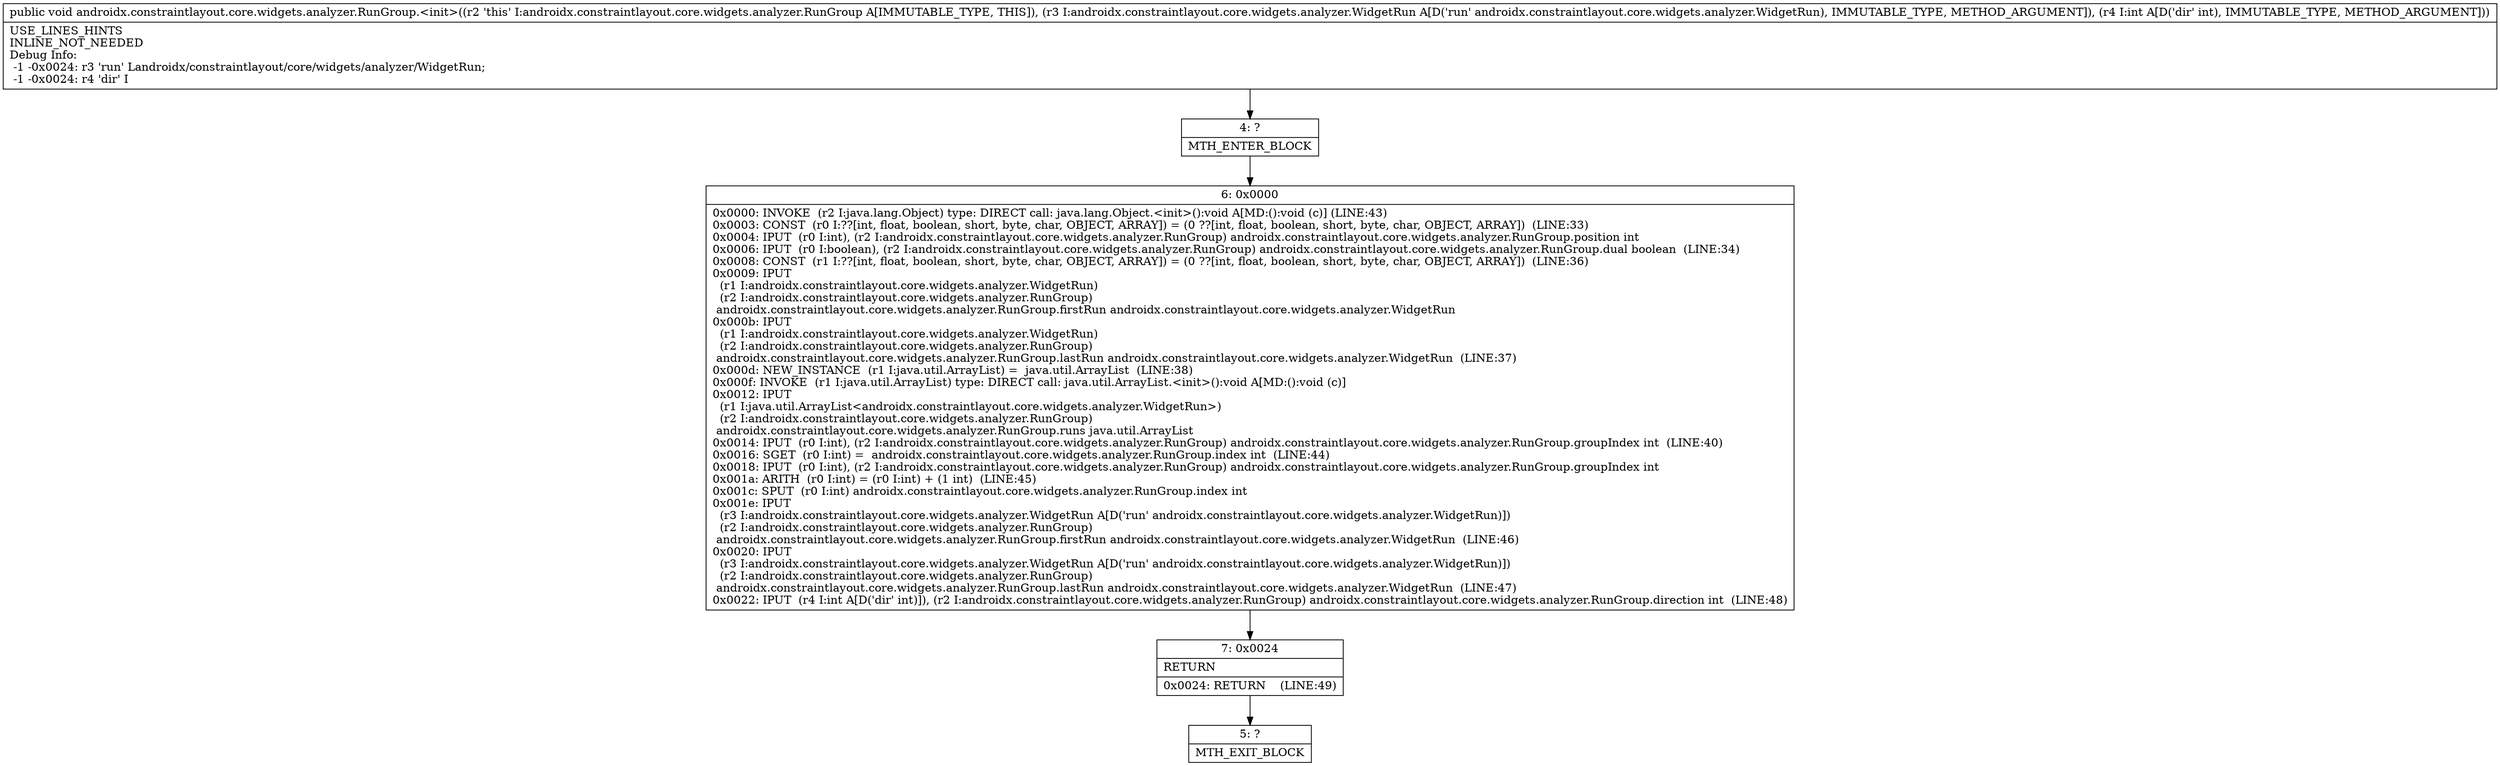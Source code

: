 digraph "CFG forandroidx.constraintlayout.core.widgets.analyzer.RunGroup.\<init\>(Landroidx\/constraintlayout\/core\/widgets\/analyzer\/WidgetRun;I)V" {
Node_4 [shape=record,label="{4\:\ ?|MTH_ENTER_BLOCK\l}"];
Node_6 [shape=record,label="{6\:\ 0x0000|0x0000: INVOKE  (r2 I:java.lang.Object) type: DIRECT call: java.lang.Object.\<init\>():void A[MD:():void (c)] (LINE:43)\l0x0003: CONST  (r0 I:??[int, float, boolean, short, byte, char, OBJECT, ARRAY]) = (0 ??[int, float, boolean, short, byte, char, OBJECT, ARRAY])  (LINE:33)\l0x0004: IPUT  (r0 I:int), (r2 I:androidx.constraintlayout.core.widgets.analyzer.RunGroup) androidx.constraintlayout.core.widgets.analyzer.RunGroup.position int \l0x0006: IPUT  (r0 I:boolean), (r2 I:androidx.constraintlayout.core.widgets.analyzer.RunGroup) androidx.constraintlayout.core.widgets.analyzer.RunGroup.dual boolean  (LINE:34)\l0x0008: CONST  (r1 I:??[int, float, boolean, short, byte, char, OBJECT, ARRAY]) = (0 ??[int, float, boolean, short, byte, char, OBJECT, ARRAY])  (LINE:36)\l0x0009: IPUT  \l  (r1 I:androidx.constraintlayout.core.widgets.analyzer.WidgetRun)\l  (r2 I:androidx.constraintlayout.core.widgets.analyzer.RunGroup)\l androidx.constraintlayout.core.widgets.analyzer.RunGroup.firstRun androidx.constraintlayout.core.widgets.analyzer.WidgetRun \l0x000b: IPUT  \l  (r1 I:androidx.constraintlayout.core.widgets.analyzer.WidgetRun)\l  (r2 I:androidx.constraintlayout.core.widgets.analyzer.RunGroup)\l androidx.constraintlayout.core.widgets.analyzer.RunGroup.lastRun androidx.constraintlayout.core.widgets.analyzer.WidgetRun  (LINE:37)\l0x000d: NEW_INSTANCE  (r1 I:java.util.ArrayList) =  java.util.ArrayList  (LINE:38)\l0x000f: INVOKE  (r1 I:java.util.ArrayList) type: DIRECT call: java.util.ArrayList.\<init\>():void A[MD:():void (c)]\l0x0012: IPUT  \l  (r1 I:java.util.ArrayList\<androidx.constraintlayout.core.widgets.analyzer.WidgetRun\>)\l  (r2 I:androidx.constraintlayout.core.widgets.analyzer.RunGroup)\l androidx.constraintlayout.core.widgets.analyzer.RunGroup.runs java.util.ArrayList \l0x0014: IPUT  (r0 I:int), (r2 I:androidx.constraintlayout.core.widgets.analyzer.RunGroup) androidx.constraintlayout.core.widgets.analyzer.RunGroup.groupIndex int  (LINE:40)\l0x0016: SGET  (r0 I:int) =  androidx.constraintlayout.core.widgets.analyzer.RunGroup.index int  (LINE:44)\l0x0018: IPUT  (r0 I:int), (r2 I:androidx.constraintlayout.core.widgets.analyzer.RunGroup) androidx.constraintlayout.core.widgets.analyzer.RunGroup.groupIndex int \l0x001a: ARITH  (r0 I:int) = (r0 I:int) + (1 int)  (LINE:45)\l0x001c: SPUT  (r0 I:int) androidx.constraintlayout.core.widgets.analyzer.RunGroup.index int \l0x001e: IPUT  \l  (r3 I:androidx.constraintlayout.core.widgets.analyzer.WidgetRun A[D('run' androidx.constraintlayout.core.widgets.analyzer.WidgetRun)])\l  (r2 I:androidx.constraintlayout.core.widgets.analyzer.RunGroup)\l androidx.constraintlayout.core.widgets.analyzer.RunGroup.firstRun androidx.constraintlayout.core.widgets.analyzer.WidgetRun  (LINE:46)\l0x0020: IPUT  \l  (r3 I:androidx.constraintlayout.core.widgets.analyzer.WidgetRun A[D('run' androidx.constraintlayout.core.widgets.analyzer.WidgetRun)])\l  (r2 I:androidx.constraintlayout.core.widgets.analyzer.RunGroup)\l androidx.constraintlayout.core.widgets.analyzer.RunGroup.lastRun androidx.constraintlayout.core.widgets.analyzer.WidgetRun  (LINE:47)\l0x0022: IPUT  (r4 I:int A[D('dir' int)]), (r2 I:androidx.constraintlayout.core.widgets.analyzer.RunGroup) androidx.constraintlayout.core.widgets.analyzer.RunGroup.direction int  (LINE:48)\l}"];
Node_7 [shape=record,label="{7\:\ 0x0024|RETURN\l|0x0024: RETURN    (LINE:49)\l}"];
Node_5 [shape=record,label="{5\:\ ?|MTH_EXIT_BLOCK\l}"];
MethodNode[shape=record,label="{public void androidx.constraintlayout.core.widgets.analyzer.RunGroup.\<init\>((r2 'this' I:androidx.constraintlayout.core.widgets.analyzer.RunGroup A[IMMUTABLE_TYPE, THIS]), (r3 I:androidx.constraintlayout.core.widgets.analyzer.WidgetRun A[D('run' androidx.constraintlayout.core.widgets.analyzer.WidgetRun), IMMUTABLE_TYPE, METHOD_ARGUMENT]), (r4 I:int A[D('dir' int), IMMUTABLE_TYPE, METHOD_ARGUMENT]))  | USE_LINES_HINTS\lINLINE_NOT_NEEDED\lDebug Info:\l  \-1 \-0x0024: r3 'run' Landroidx\/constraintlayout\/core\/widgets\/analyzer\/WidgetRun;\l  \-1 \-0x0024: r4 'dir' I\l}"];
MethodNode -> Node_4;Node_4 -> Node_6;
Node_6 -> Node_7;
Node_7 -> Node_5;
}


